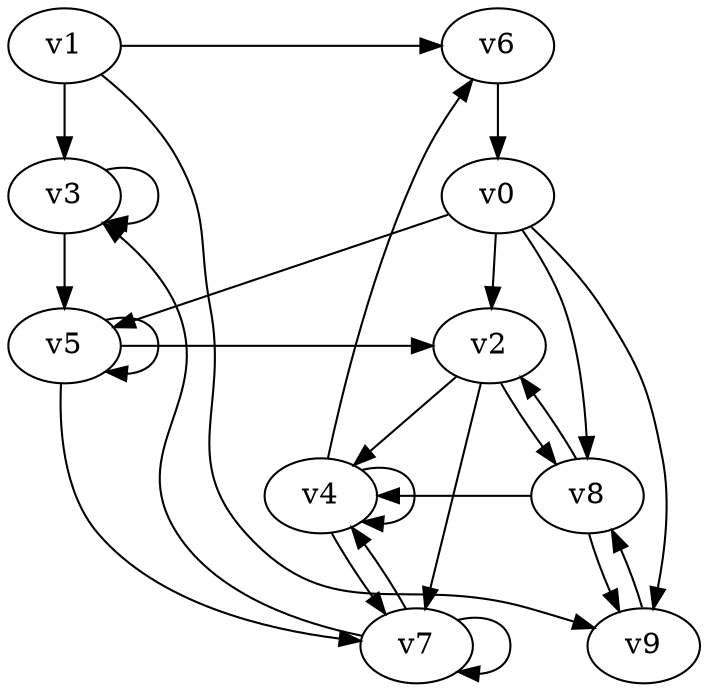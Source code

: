 // Benchmark game 9 - 10 vertices
digraph G {
    v0 [name="v0", player=1];
    v1 [name="v1", player=1];
    v2 [name="v2", player=0];
    v3 [name="v3", player=1];
    v4 [name="v4", player=1];
    v5 [name="v5", player=1, target=1];
    v6 [name="v6", player=0];
    v7 [name="v7", player=1];
    v8 [name="v8", player=1];
    v9 [name="v9", player=0];

    v0 -> v5;
    v1 -> v9 [constraint="time >= 5"];
    v2 -> v8;
    v3 -> v3;
    v4 -> v6 [constraint="time == 7"];
    v5 -> v7 [constraint="time % 5 == 3"];
    v6 -> v0;
    v7 -> v3 [constraint="time == 7"];
    v8 -> v4 [constraint="time % 4 == 3"];
    v9 -> v8 [constraint="time % 5 == 4"];
    v5 -> v5 [constraint="time >= 5"];
    v4 -> v4;
    v3 -> v5;
    v8 -> v2;
    v7 -> v4 [constraint="time >= 13"];
    v8 -> v9;
    v1 -> v3;
    v5 -> v2 [constraint="time == 17"];
    v2 -> v4;
    v0 -> v8;
    v2 -> v7;
    v0 -> v9;
    v7 -> v7 [constraint="time == 1"];
    v4 -> v7;
    v1 -> v6 [constraint="time == 18"];
    v0 -> v2;
}
